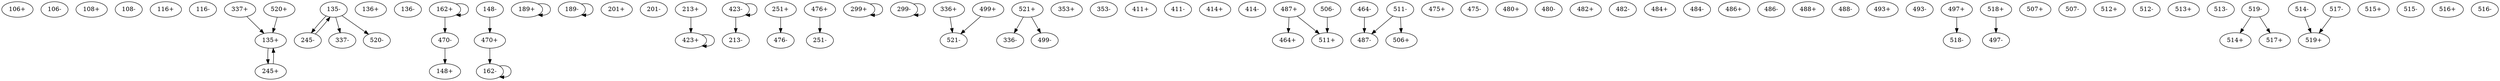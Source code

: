 digraph adj {
graph [k=32]
edge [d=-31]
"106+" [l=10589 C=309607]
"106-" [l=10589 C=309607]
"108+" [l=103 C=795]
"108-" [l=103 C=795]
"116+" [l=56 C=222]
"116-" [l=56 C=222]
"135+" [l=54 C=2040]
"135-" [l=54 C=2040]
"136+" [l=113 C=1966]
"136-" [l=113 C=1966]
"148+" [l=116 C=1779]
"148-" [l=116 C=1779]
"162+" [l=35 C=474]
"162-" [l=35 C=474]
"189+" [l=32 C=1736]
"189-" [l=32 C=1736]
"201+" [l=69 C=1113]
"201-" [l=69 C=1113]
"213+" [l=66 C=1343]
"213-" [l=66 C=1343]
"245+" [l=36 C=1048]
"245-" [l=36 C=1048]
"251+" [l=73 C=498]
"251-" [l=73 C=498]
"299+" [l=33 C=455]
"299-" [l=33 C=455]
"336+" [l=84 C=661]
"336-" [l=84 C=661]
"337+" [l=63 C=1300]
"337-" [l=63 C=1300]
"353+" [l=57 C=696]
"353-" [l=57 C=696]
"411+" [l=140 C=1865]
"411-" [l=140 C=1865]
"414+" [l=81 C=925]
"414-" [l=81 C=925]
"423+" [l=62 C=4477]
"423-" [l=62 C=4477]
"464+" [l=49 C=280]
"464-" [l=49 C=280]
"470+" [l=4065 C=138345]
"470-" [l=4065 C=138345]
"475+" [l=3723 C=109597]
"475-" [l=3723 C=109597]
"476+" [l=2351 C=77801]
"476-" [l=2351 C=77801]
"480+" [l=2246 C=73383]
"480-" [l=2246 C=73383]
"482+" [l=8366 C=248318]
"482-" [l=8366 C=248318]
"484+" [l=1786 C=48944]
"484-" [l=1786 C=48944]
"486+" [l=4864 C=158089]
"486-" [l=4864 C=158089]
"487+" [l=369 C=6901]
"487-" [l=369 C=6901]
"488+" [l=5847 C=189970]
"488-" [l=5847 C=189970]
"493+" [l=2607 C=82744]
"493-" [l=2607 C=82744]
"497+" [l=7553 C=240071]
"497-" [l=7553 C=240071]
"499+" [l=11446 C=351894]
"499-" [l=11446 C=351894]
"506+" [l=1495 C=43324]
"506-" [l=1495 C=43324]
"507+" [l=2556 C=83414]
"507-" [l=2556 C=83414]
"511+" [l=9598 C=292259]
"511-" [l=9598 C=292259]
"512+" [l=12501 C=385621]
"512-" [l=12501 C=385621]
"513+" [l=27301 C=823889]
"513-" [l=27301 C=823889]
"514+" [l=2880 C=91903]
"514-" [l=2880 C=91903]
"515+" [l=23695 C=710315]
"515-" [l=23695 C=710315]
"516+" [l=23914 C=729379]
"516-" [l=23914 C=729379]
"517+" [l=8532 C=255462]
"517-" [l=8532 C=255462]
"518+" [l=1082 C=29860]
"518-" [l=1082 C=29860]
"519+" [l=11880 C=394094]
"519-" [l=11880 C=394094]
"520+" [l=8590 C=273111]
"520-" [l=8590 C=273111]
"521+" [l=10261 C=344115]
"521-" [l=10261 C=344115]
"135+" -> "245+"
"135-" -> "245-" [d=-16]
"135-" -> "337-" [d=-16]
"135-" -> "520-"
"148-" -> "470+"
"162+" -> "162+"
"162+" -> "470-"
"162-" -> "162-"
"189+" -> "189+"
"189-" -> "189-"
"213+" -> "423+"
"245+" -> "135+" [d=-16]
"245-" -> "135-"
"251+" -> "476-"
"299+" -> "299+"
"299-" -> "299-"
"336+" -> "521-"
"337+" -> "135+" [d=-16]
"423+" -> "423+"
"423-" -> "213-"
"423-" -> "423-"
"464-" -> "487-"
"470+" -> "162-"
"470-" -> "148+"
"476+" -> "251-"
"487+" -> "464+"
"487+" -> "511+"
"497+" -> "518-" [d=-26]
"499+" -> "521-" [d=-176]
"506-" -> "511+" [d=-136]
"511-" -> "487-"
"511-" -> "506+" [d=-136]
"514-" -> "519+" [d=-60]
"517-" -> "519+"
"518+" -> "497-" [d=-26]
"519-" -> "517+"
"519-" -> "514+" [d=-60]
"520+" -> "135+"
"521+" -> "336-"
"521+" -> "499-" [d=-176]
}
